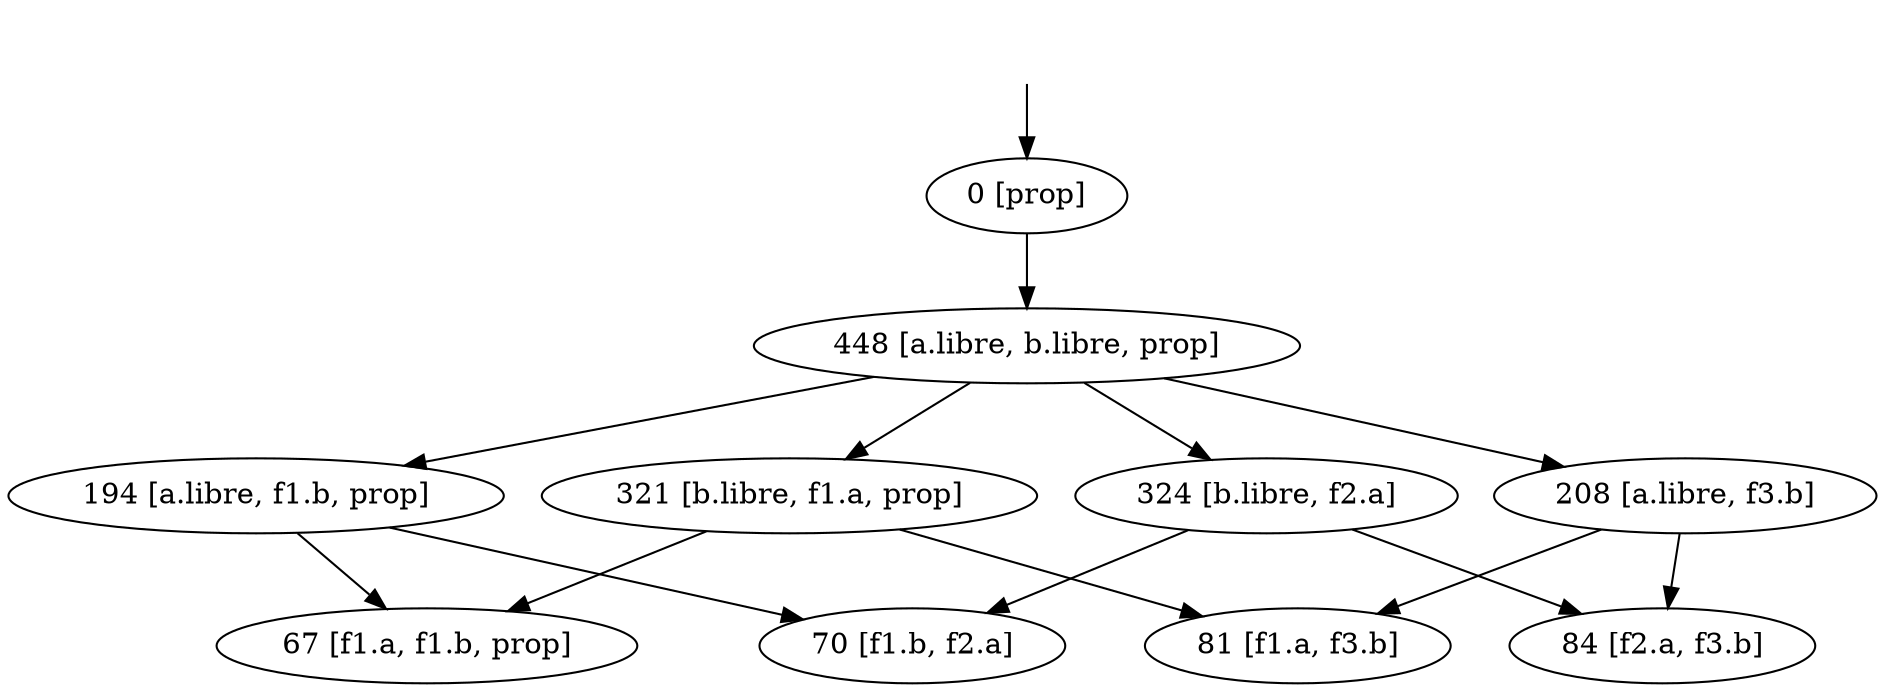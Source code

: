 digraph system {
_0[label="", shape=none ];
_0->0;
67 [label= "67 [f1.a, f1.b, prop]"];
81 [label= "81 [f1.a, f3.b]"];
321 [label= "321 [b.libre, f1.a, prop]"];
70 [label= "70 [f1.b, f2.a]"];
194 [label= "194 [a.libre, f1.b, prop]"];
84 [label= "84 [f2.a, f3.b]"];
324 [label= "324 [b.libre, f2.a]"];
208 [label= "208 [a.libre, f3.b]"];
448 [label= "448 [a.libre, b.libre, prop]"];
0 [label= "0 [prop]"];
321->67 [label= ""];
321->81 [label= ""];
194->67 [label= ""];
208->81 [label= ""];
448->321 [label= ""];
194->70 [label= ""];
324->70 [label= ""];
448->194 [label= ""];
324->84 [label= ""];
208->84 [label= ""];
448->324 [label= ""];
448->208 [label= ""];
0->448 [label= ""];
}
